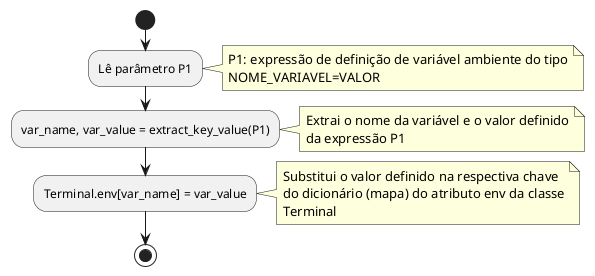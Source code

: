 @startuml terminal_SET
start
  :Lê parâmetro P1;
  note right
    P1: expressão de definição de variável ambiente do tipo
    NOME_VARIAVEL=VALOR  
  end note
  :var_name, var_value = extract_key_value(P1);
  note right
    Extrai o nome da variável e o valor definido
    da expressão P1
  end note
  :Terminal.env[var_name] = var_value;
  note right
    Substitui o valor definido na respectiva chave
    do dicionário (mapa) do atributo env da classe
    Terminal
  end note
stop
@enduml